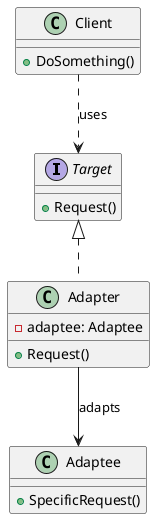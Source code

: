 @startuml AdapterPattern
interface Target {
  +Request()
}
class Adapter {
  -adaptee: Adaptee
  +Request()
}
class Adaptee {
  +SpecificRequest()
}
class Client {
  +DoSomething()
}
Target <|.. Adapter
Adapter --> Adaptee  : adapts
Client ..> Target : uses
@enduml
